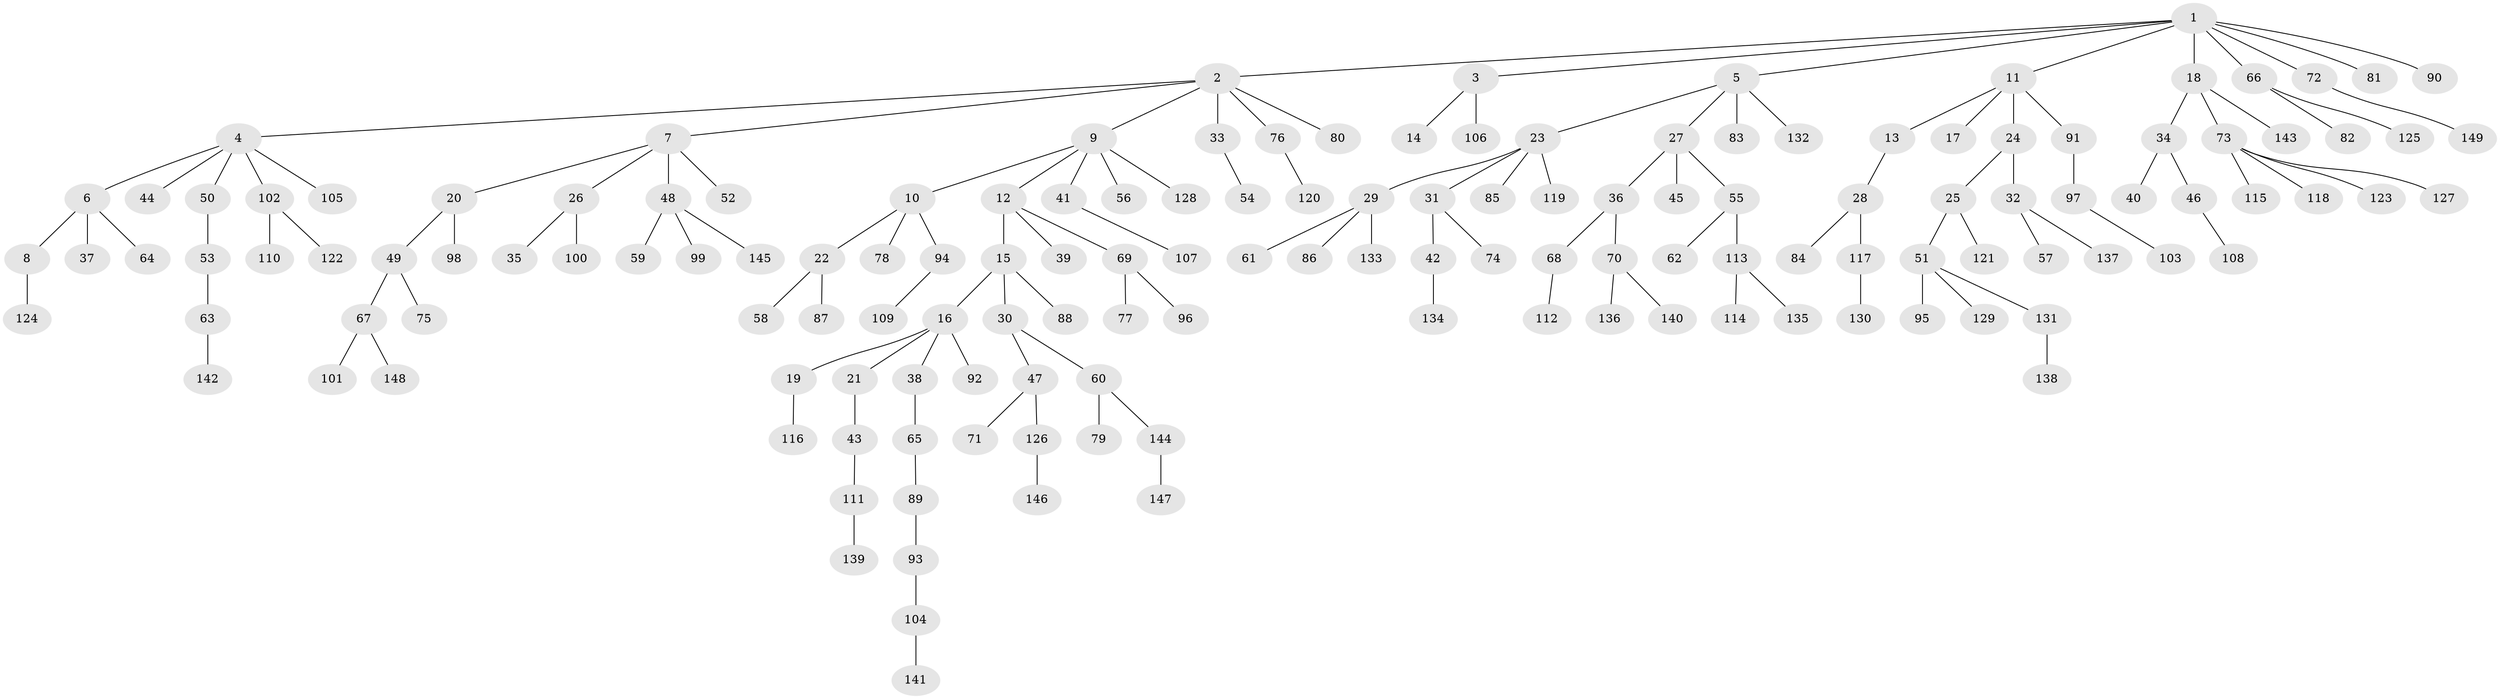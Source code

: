 // Generated by graph-tools (version 1.1) at 2025/11/02/27/25 16:11:27]
// undirected, 149 vertices, 148 edges
graph export_dot {
graph [start="1"]
  node [color=gray90,style=filled];
  1;
  2;
  3;
  4;
  5;
  6;
  7;
  8;
  9;
  10;
  11;
  12;
  13;
  14;
  15;
  16;
  17;
  18;
  19;
  20;
  21;
  22;
  23;
  24;
  25;
  26;
  27;
  28;
  29;
  30;
  31;
  32;
  33;
  34;
  35;
  36;
  37;
  38;
  39;
  40;
  41;
  42;
  43;
  44;
  45;
  46;
  47;
  48;
  49;
  50;
  51;
  52;
  53;
  54;
  55;
  56;
  57;
  58;
  59;
  60;
  61;
  62;
  63;
  64;
  65;
  66;
  67;
  68;
  69;
  70;
  71;
  72;
  73;
  74;
  75;
  76;
  77;
  78;
  79;
  80;
  81;
  82;
  83;
  84;
  85;
  86;
  87;
  88;
  89;
  90;
  91;
  92;
  93;
  94;
  95;
  96;
  97;
  98;
  99;
  100;
  101;
  102;
  103;
  104;
  105;
  106;
  107;
  108;
  109;
  110;
  111;
  112;
  113;
  114;
  115;
  116;
  117;
  118;
  119;
  120;
  121;
  122;
  123;
  124;
  125;
  126;
  127;
  128;
  129;
  130;
  131;
  132;
  133;
  134;
  135;
  136;
  137;
  138;
  139;
  140;
  141;
  142;
  143;
  144;
  145;
  146;
  147;
  148;
  149;
  1 -- 2;
  1 -- 3;
  1 -- 5;
  1 -- 11;
  1 -- 18;
  1 -- 66;
  1 -- 72;
  1 -- 81;
  1 -- 90;
  2 -- 4;
  2 -- 7;
  2 -- 9;
  2 -- 33;
  2 -- 76;
  2 -- 80;
  3 -- 14;
  3 -- 106;
  4 -- 6;
  4 -- 44;
  4 -- 50;
  4 -- 102;
  4 -- 105;
  5 -- 23;
  5 -- 27;
  5 -- 83;
  5 -- 132;
  6 -- 8;
  6 -- 37;
  6 -- 64;
  7 -- 20;
  7 -- 26;
  7 -- 48;
  7 -- 52;
  8 -- 124;
  9 -- 10;
  9 -- 12;
  9 -- 41;
  9 -- 56;
  9 -- 128;
  10 -- 22;
  10 -- 78;
  10 -- 94;
  11 -- 13;
  11 -- 17;
  11 -- 24;
  11 -- 91;
  12 -- 15;
  12 -- 39;
  12 -- 69;
  13 -- 28;
  15 -- 16;
  15 -- 30;
  15 -- 88;
  16 -- 19;
  16 -- 21;
  16 -- 38;
  16 -- 92;
  18 -- 34;
  18 -- 73;
  18 -- 143;
  19 -- 116;
  20 -- 49;
  20 -- 98;
  21 -- 43;
  22 -- 58;
  22 -- 87;
  23 -- 29;
  23 -- 31;
  23 -- 85;
  23 -- 119;
  24 -- 25;
  24 -- 32;
  25 -- 51;
  25 -- 121;
  26 -- 35;
  26 -- 100;
  27 -- 36;
  27 -- 45;
  27 -- 55;
  28 -- 84;
  28 -- 117;
  29 -- 61;
  29 -- 86;
  29 -- 133;
  30 -- 47;
  30 -- 60;
  31 -- 42;
  31 -- 74;
  32 -- 57;
  32 -- 137;
  33 -- 54;
  34 -- 40;
  34 -- 46;
  36 -- 68;
  36 -- 70;
  38 -- 65;
  41 -- 107;
  42 -- 134;
  43 -- 111;
  46 -- 108;
  47 -- 71;
  47 -- 126;
  48 -- 59;
  48 -- 99;
  48 -- 145;
  49 -- 67;
  49 -- 75;
  50 -- 53;
  51 -- 95;
  51 -- 129;
  51 -- 131;
  53 -- 63;
  55 -- 62;
  55 -- 113;
  60 -- 79;
  60 -- 144;
  63 -- 142;
  65 -- 89;
  66 -- 82;
  66 -- 125;
  67 -- 101;
  67 -- 148;
  68 -- 112;
  69 -- 77;
  69 -- 96;
  70 -- 136;
  70 -- 140;
  72 -- 149;
  73 -- 115;
  73 -- 118;
  73 -- 123;
  73 -- 127;
  76 -- 120;
  89 -- 93;
  91 -- 97;
  93 -- 104;
  94 -- 109;
  97 -- 103;
  102 -- 110;
  102 -- 122;
  104 -- 141;
  111 -- 139;
  113 -- 114;
  113 -- 135;
  117 -- 130;
  126 -- 146;
  131 -- 138;
  144 -- 147;
}

